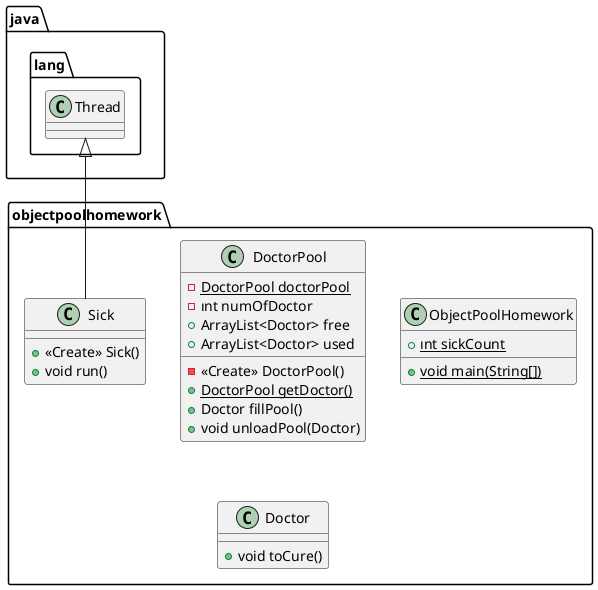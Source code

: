 @startuml
class objectpoolhomework.DoctorPool {
- {static} DoctorPool doctorPool
- ınt numOfDoctor
+ ArrayList<Doctor> free
+ ArrayList<Doctor> used
- <<Create>> DoctorPool()
+ {static} DoctorPool getDoctor()
+ Doctor fillPool()
+ void unloadPool(Doctor)
}
class objectpoolhomework.ObjectPoolHomework {
+ {static} ınt sickCount
+ {static} void main(String[])
}
class objectpoolhomework.Doctor {
+ void toCure()
}
class objectpoolhomework.Sick {
+ <<Create>> Sick()
+ void run()
}


java.lang.Thread <|-- objectpoolhomework.Sick
@enduml